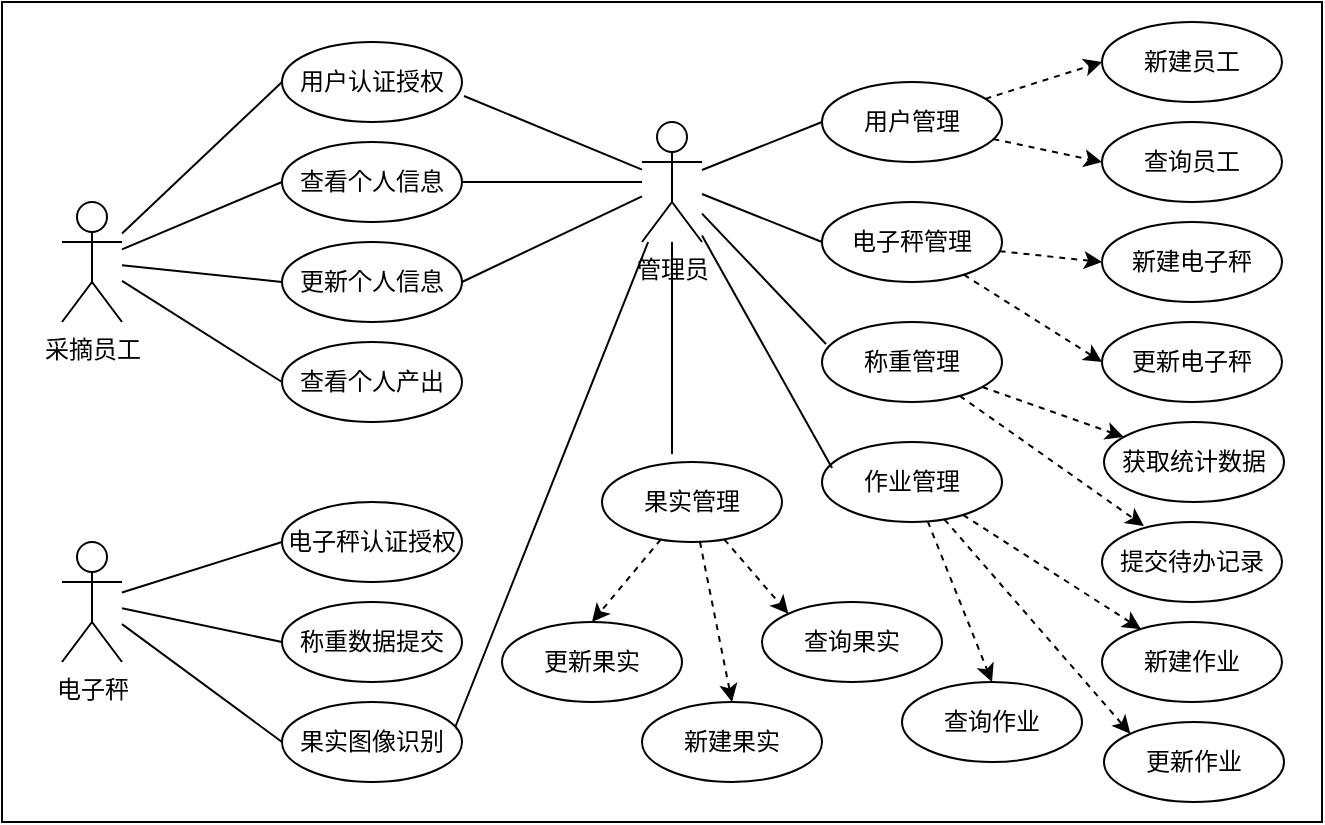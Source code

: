 <mxfile>
    <diagram id="P25_0XR_gqvfgEb7hyyZ" name="Page-1">
        <mxGraphModel dx="849" dy="566" grid="1" gridSize="10" guides="1" tooltips="1" connect="1" arrows="1" fold="1" page="1" pageScale="1" pageWidth="827" pageHeight="1169" math="0" shadow="0">
            <root>
                <mxCell id="0"/>
                <mxCell id="1" parent="0"/>
                <mxCell id="89" value="" style="rounded=0;whiteSpace=wrap;html=1;" vertex="1" parent="1">
                    <mxGeometry x="50" y="60" width="660" height="410" as="geometry"/>
                </mxCell>
                <mxCell id="37" style="edgeStyle=none;html=1;entryX=0;entryY=0.5;entryDx=0;entryDy=0;endArrow=none;endFill=0;" parent="1" source="19" target="32" edge="1">
                    <mxGeometry relative="1" as="geometry"/>
                </mxCell>
                <mxCell id="38" style="edgeStyle=none;html=1;entryX=0;entryY=0.5;entryDx=0;entryDy=0;endArrow=none;endFill=0;" parent="1" source="19" target="33" edge="1">
                    <mxGeometry relative="1" as="geometry"/>
                </mxCell>
                <mxCell id="39" style="edgeStyle=none;html=1;entryX=0;entryY=0.5;entryDx=0;entryDy=0;endArrow=none;endFill=0;" parent="1" source="19" target="34" edge="1">
                    <mxGeometry relative="1" as="geometry"/>
                </mxCell>
                <mxCell id="44" style="edgeStyle=none;html=1;entryX=0;entryY=0.5;entryDx=0;entryDy=0;endArrow=none;endFill=0;" parent="1" source="19" target="43" edge="1">
                    <mxGeometry relative="1" as="geometry"/>
                </mxCell>
                <mxCell id="19" value="采摘员工" style="shape=umlActor;verticalLabelPosition=bottom;verticalAlign=top;html=1;" parent="1" vertex="1">
                    <mxGeometry x="80" y="160" width="30" height="60" as="geometry"/>
                </mxCell>
                <mxCell id="31" style="edgeStyle=none;html=1;entryX=0;entryY=0.5;entryDx=0;entryDy=0;endArrow=none;endFill=0;" parent="1" source="20" target="26" edge="1">
                    <mxGeometry relative="1" as="geometry"/>
                </mxCell>
                <mxCell id="41" style="edgeStyle=none;html=1;entryX=1;entryY=0.5;entryDx=0;entryDy=0;endArrow=none;endFill=0;" parent="1" source="20" target="33" edge="1">
                    <mxGeometry relative="1" as="geometry"/>
                </mxCell>
                <mxCell id="42" style="edgeStyle=none;html=1;entryX=1;entryY=0.5;entryDx=0;entryDy=0;endArrow=none;endFill=0;" parent="1" source="20" target="34" edge="1">
                    <mxGeometry relative="1" as="geometry"/>
                </mxCell>
                <mxCell id="57" style="edgeStyle=none;html=1;entryX=0;entryY=0.5;entryDx=0;entryDy=0;endArrow=none;endFill=0;" parent="1" source="20" target="52" edge="1">
                    <mxGeometry relative="1" as="geometry"/>
                </mxCell>
                <mxCell id="88" style="edgeStyle=none;html=1;entryX=0.956;entryY=0.35;entryDx=0;entryDy=0;endArrow=none;endFill=0;entryPerimeter=0;" parent="1" source="20" target="23" edge="1">
                    <mxGeometry relative="1" as="geometry"/>
                </mxCell>
                <mxCell id="20" value="管理员" style="shape=umlActor;verticalLabelPosition=bottom;verticalAlign=top;html=1;" parent="1" vertex="1">
                    <mxGeometry x="370" y="120" width="30" height="60" as="geometry"/>
                </mxCell>
                <mxCell id="49" style="edgeStyle=none;html=1;entryX=0;entryY=0.5;entryDx=0;entryDy=0;endArrow=none;endFill=0;" parent="1" source="21" target="47" edge="1">
                    <mxGeometry relative="1" as="geometry"/>
                </mxCell>
                <mxCell id="50" style="edgeStyle=none;html=1;entryX=0;entryY=0.5;entryDx=0;entryDy=0;endArrow=none;endFill=0;" parent="1" source="21" target="48" edge="1">
                    <mxGeometry relative="1" as="geometry"/>
                </mxCell>
                <mxCell id="86" style="edgeStyle=none;html=1;entryX=0;entryY=0.5;entryDx=0;entryDy=0;endArrow=none;endFill=0;" parent="1" source="21" target="23" edge="1">
                    <mxGeometry relative="1" as="geometry"/>
                </mxCell>
                <mxCell id="21" value="电子秤" style="shape=umlActor;verticalLabelPosition=bottom;verticalAlign=top;html=1;" parent="1" vertex="1">
                    <mxGeometry x="80" y="330" width="30" height="60" as="geometry"/>
                </mxCell>
                <mxCell id="23" value="果实图像识别" style="ellipse;whiteSpace=wrap;html=1;" parent="1" vertex="1">
                    <mxGeometry x="190" y="410" width="90" height="40" as="geometry"/>
                </mxCell>
                <mxCell id="29" style="edgeStyle=none;html=1;entryX=0;entryY=0.5;entryDx=0;entryDy=0;dashed=1;" parent="1" source="26" target="27" edge="1">
                    <mxGeometry relative="1" as="geometry"/>
                </mxCell>
                <mxCell id="30" style="edgeStyle=none;html=1;entryX=0;entryY=0.5;entryDx=0;entryDy=0;dashed=1;" parent="1" source="26" target="28" edge="1">
                    <mxGeometry relative="1" as="geometry"/>
                </mxCell>
                <mxCell id="26" value="用户管理" style="ellipse;whiteSpace=wrap;html=1;" parent="1" vertex="1">
                    <mxGeometry x="460" y="100" width="90" height="40" as="geometry"/>
                </mxCell>
                <mxCell id="27" value="新建员工" style="ellipse;whiteSpace=wrap;html=1;" parent="1" vertex="1">
                    <mxGeometry x="600" y="70" width="90" height="40" as="geometry"/>
                </mxCell>
                <mxCell id="28" value="查询员工" style="ellipse;whiteSpace=wrap;html=1;" parent="1" vertex="1">
                    <mxGeometry x="600" y="120" width="90" height="40" as="geometry"/>
                </mxCell>
                <mxCell id="32" value="用户认证授权" style="ellipse;whiteSpace=wrap;html=1;" parent="1" vertex="1">
                    <mxGeometry x="190" y="80" width="90" height="40" as="geometry"/>
                </mxCell>
                <mxCell id="33" value="查看个人信息" style="ellipse;whiteSpace=wrap;html=1;" parent="1" vertex="1">
                    <mxGeometry x="190" y="130" width="90" height="40" as="geometry"/>
                </mxCell>
                <mxCell id="34" value="更新个人信息" style="ellipse;whiteSpace=wrap;html=1;" parent="1" vertex="1">
                    <mxGeometry x="190" y="180" width="90" height="40" as="geometry"/>
                </mxCell>
                <mxCell id="40" style="edgeStyle=none;html=1;entryX=1.011;entryY=0.675;entryDx=0;entryDy=0;entryPerimeter=0;endArrow=none;endFill=0;" parent="1" source="20" target="32" edge="1">
                    <mxGeometry relative="1" as="geometry"/>
                </mxCell>
                <mxCell id="43" value="查看个人产出" style="ellipse;whiteSpace=wrap;html=1;" parent="1" vertex="1">
                    <mxGeometry x="190" y="230" width="90" height="40" as="geometry"/>
                </mxCell>
                <mxCell id="46" value="更新作业" style="ellipse;whiteSpace=wrap;html=1;" parent="1" vertex="1">
                    <mxGeometry x="601" y="420" width="90" height="40" as="geometry"/>
                </mxCell>
                <mxCell id="47" value="称重数据提交" style="ellipse;whiteSpace=wrap;html=1;" parent="1" vertex="1">
                    <mxGeometry x="190" y="360" width="90" height="40" as="geometry"/>
                </mxCell>
                <mxCell id="48" value="电子秤认证授权" style="ellipse;whiteSpace=wrap;html=1;" parent="1" vertex="1">
                    <mxGeometry x="190" y="310" width="90" height="40" as="geometry"/>
                </mxCell>
                <mxCell id="64" style="edgeStyle=none;html=1;dashed=1;" parent="1" source="51" target="63" edge="1">
                    <mxGeometry relative="1" as="geometry"/>
                </mxCell>
                <mxCell id="65" style="edgeStyle=none;html=1;entryX=0.233;entryY=0.05;entryDx=0;entryDy=0;dashed=1;entryPerimeter=0;" parent="1" source="51" target="62" edge="1">
                    <mxGeometry relative="1" as="geometry"/>
                </mxCell>
                <mxCell id="51" value="称重管理" style="ellipse;whiteSpace=wrap;html=1;" parent="1" vertex="1">
                    <mxGeometry x="460" y="220" width="90" height="40" as="geometry"/>
                </mxCell>
                <mxCell id="55" style="edgeStyle=none;html=1;entryX=0;entryY=0.5;entryDx=0;entryDy=0;dashed=1;" parent="1" source="52" target="54" edge="1">
                    <mxGeometry relative="1" as="geometry"/>
                </mxCell>
                <mxCell id="56" style="edgeStyle=none;html=1;entryX=0;entryY=0.5;entryDx=0;entryDy=0;dashed=1;" parent="1" source="52" target="53" edge="1">
                    <mxGeometry relative="1" as="geometry"/>
                </mxCell>
                <mxCell id="52" value="电子秤管理" style="ellipse;whiteSpace=wrap;html=1;" parent="1" vertex="1">
                    <mxGeometry x="460" y="160" width="90" height="40" as="geometry"/>
                </mxCell>
                <mxCell id="53" value="更新电子秤" style="ellipse;whiteSpace=wrap;html=1;" parent="1" vertex="1">
                    <mxGeometry x="600" y="220" width="90" height="40" as="geometry"/>
                </mxCell>
                <mxCell id="54" value="新建电子秤" style="ellipse;whiteSpace=wrap;html=1;" parent="1" vertex="1">
                    <mxGeometry x="600" y="170" width="90" height="40" as="geometry"/>
                </mxCell>
                <mxCell id="58" style="edgeStyle=none;html=1;entryX=0.022;entryY=0.275;entryDx=0;entryDy=0;entryPerimeter=0;endArrow=none;endFill=0;" parent="1" source="20" target="51" edge="1">
                    <mxGeometry relative="1" as="geometry"/>
                </mxCell>
                <mxCell id="59" value="新建作业" style="ellipse;whiteSpace=wrap;html=1;" parent="1" vertex="1">
                    <mxGeometry x="600" y="370" width="90" height="40" as="geometry"/>
                </mxCell>
                <mxCell id="74" style="edgeStyle=none;html=1;dashed=1;" parent="1" source="60" target="59" edge="1">
                    <mxGeometry relative="1" as="geometry"/>
                </mxCell>
                <mxCell id="75" style="edgeStyle=none;html=1;entryX=0;entryY=0;entryDx=0;entryDy=0;dashed=1;" parent="1" source="60" target="46" edge="1">
                    <mxGeometry relative="1" as="geometry"/>
                </mxCell>
                <mxCell id="76" style="edgeStyle=none;html=1;entryX=0.5;entryY=0;entryDx=0;entryDy=0;dashed=1;" parent="1" source="60" target="73" edge="1">
                    <mxGeometry relative="1" as="geometry"/>
                </mxCell>
                <mxCell id="60" value="作业管理" style="ellipse;whiteSpace=wrap;html=1;" parent="1" vertex="1">
                    <mxGeometry x="460" y="280" width="90" height="40" as="geometry"/>
                </mxCell>
                <mxCell id="62" value="提交待办记录" style="ellipse;whiteSpace=wrap;html=1;" parent="1" vertex="1">
                    <mxGeometry x="600" y="320" width="90" height="40" as="geometry"/>
                </mxCell>
                <mxCell id="63" value="获取统计数据" style="ellipse;whiteSpace=wrap;html=1;" parent="1" vertex="1">
                    <mxGeometry x="601" y="270" width="90" height="40" as="geometry"/>
                </mxCell>
                <mxCell id="73" value="查询作业" style="ellipse;whiteSpace=wrap;html=1;" parent="1" vertex="1">
                    <mxGeometry x="500" y="400" width="90" height="40" as="geometry"/>
                </mxCell>
                <mxCell id="77" value="更新果实" style="ellipse;whiteSpace=wrap;html=1;" parent="1" vertex="1">
                    <mxGeometry x="300" y="370" width="90" height="40" as="geometry"/>
                </mxCell>
                <mxCell id="78" value="新建果实" style="ellipse;whiteSpace=wrap;html=1;" parent="1" vertex="1">
                    <mxGeometry x="370" y="410" width="90" height="40" as="geometry"/>
                </mxCell>
                <mxCell id="79" style="edgeStyle=none;html=1;entryX=0.5;entryY=0;entryDx=0;entryDy=0;dashed=1;" parent="1" source="82" target="78" edge="1">
                    <mxGeometry relative="1" as="geometry"/>
                </mxCell>
                <mxCell id="80" style="edgeStyle=none;html=1;entryX=0.5;entryY=0;entryDx=0;entryDy=0;dashed=1;" parent="1" source="82" target="77" edge="1">
                    <mxGeometry relative="1" as="geometry"/>
                </mxCell>
                <mxCell id="81" style="edgeStyle=none;html=1;entryX=0;entryY=0;entryDx=0;entryDy=0;dashed=1;" parent="1" source="82" target="83" edge="1">
                    <mxGeometry relative="1" as="geometry"/>
                </mxCell>
                <mxCell id="82" value="果实管理" style="ellipse;whiteSpace=wrap;html=1;" parent="1" vertex="1">
                    <mxGeometry x="350" y="290" width="90" height="40" as="geometry"/>
                </mxCell>
                <mxCell id="83" value="查询果实" style="ellipse;whiteSpace=wrap;html=1;" parent="1" vertex="1">
                    <mxGeometry x="430" y="360" width="90" height="40" as="geometry"/>
                </mxCell>
                <mxCell id="84" style="edgeStyle=none;html=1;entryX=0.056;entryY=0.325;entryDx=0;entryDy=0;endArrow=none;endFill=0;entryPerimeter=0;" parent="1" source="20" target="60" edge="1">
                    <mxGeometry relative="1" as="geometry"/>
                </mxCell>
                <mxCell id="87" style="edgeStyle=none;html=1;entryX=0.389;entryY=-0.1;entryDx=0;entryDy=0;entryPerimeter=0;endArrow=none;endFill=0;" parent="1" source="20" target="82" edge="1">
                    <mxGeometry relative="1" as="geometry"/>
                </mxCell>
            </root>
        </mxGraphModel>
    </diagram>
</mxfile>